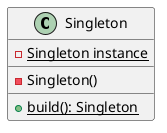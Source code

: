 @startuml

skinparam nodesep 75
skinparam ranksep 50
hide empty members


class Singleton {
  - {static} Singleton instance
  __
  - Singleton()
  __
  + {static} build(): Singleton
}

@enduml
